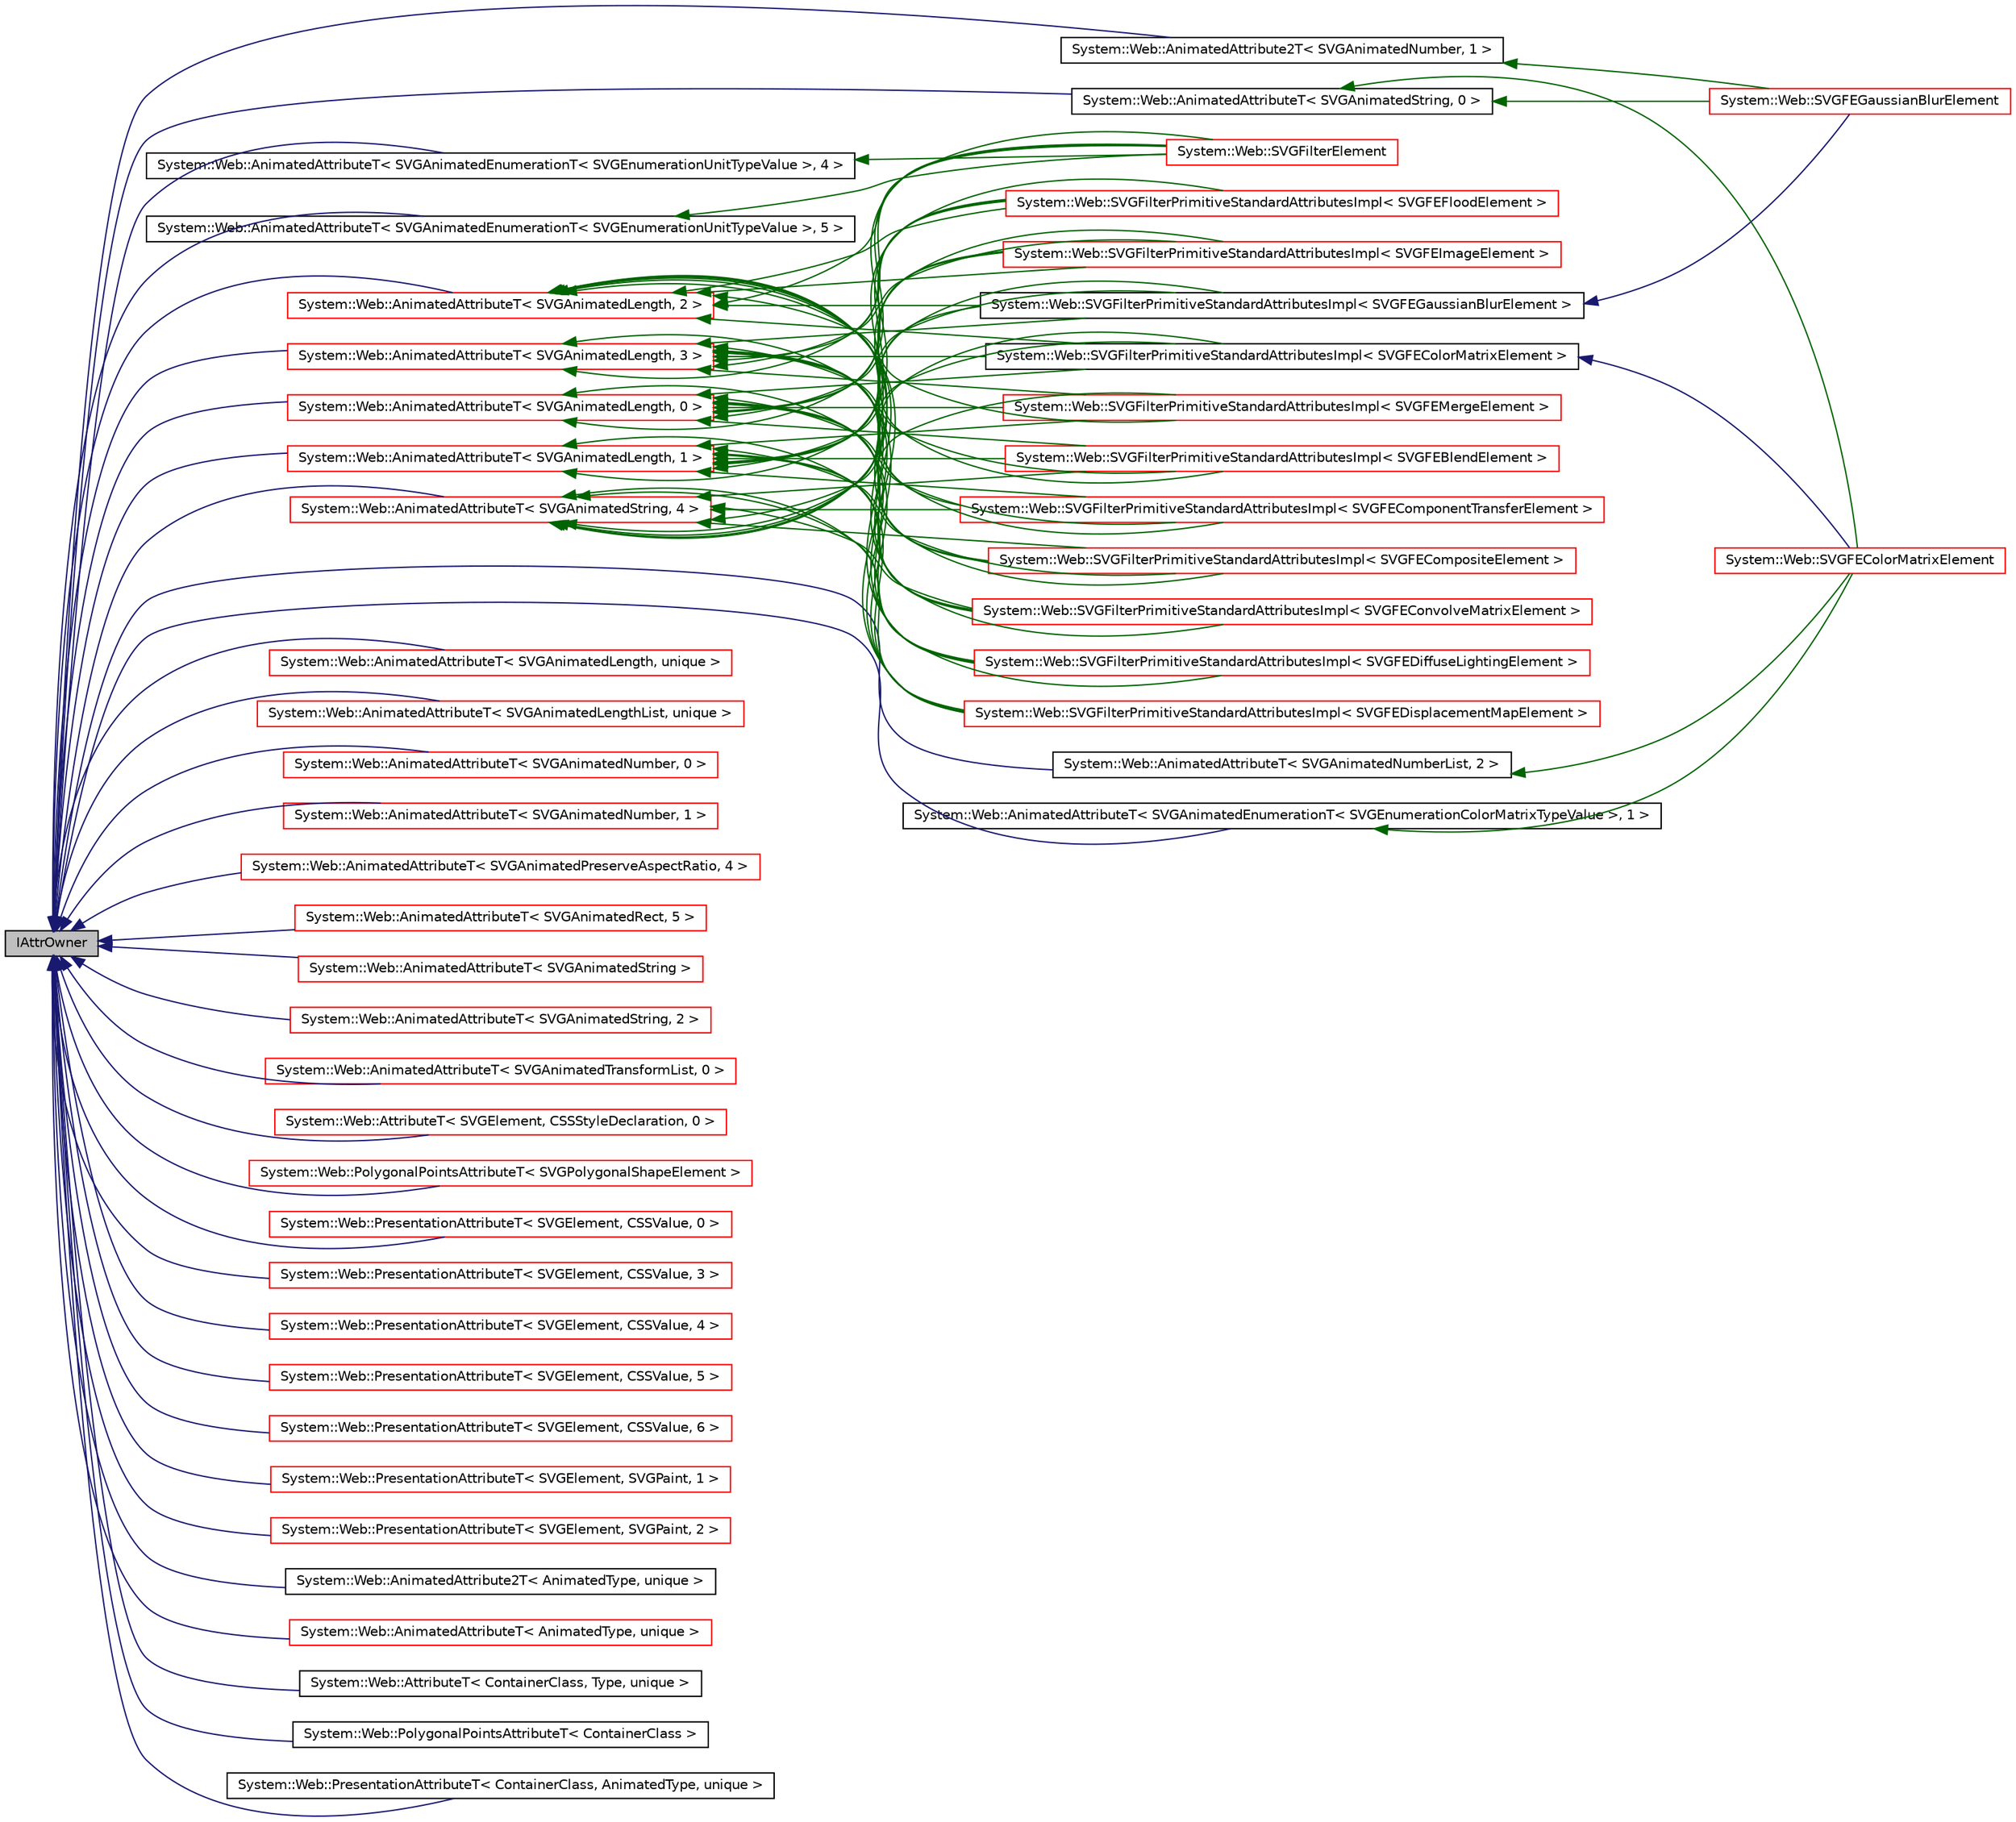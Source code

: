 digraph G
{
  edge [fontname="Helvetica",fontsize="10",labelfontname="Helvetica",labelfontsize="10"];
  node [fontname="Helvetica",fontsize="10",shape=record];
  rankdir="LR";
  Node1 [label="IAttrOwner",height=0.2,width=0.4,color="black", fillcolor="grey75", style="filled" fontcolor="black"];
  Node1 -> Node2 [dir="back",color="midnightblue",fontsize="10",style="solid",fontname="Helvetica"];
  Node2 [label="System::Web::AnimatedAttribute2T\< SVGAnimatedNumber, 1 \>",height=0.2,width=0.4,color="black", fillcolor="white", style="filled",URL="$class_system_1_1_web_1_1_animated_attribute2_t.html"];
  Node2 -> Node3 [dir="back",color="darkgreen",fontsize="10",style="solid",fontname="Helvetica"];
  Node3 [label="System::Web::SVGFEGaussianBlurElement",height=0.2,width=0.4,color="red", fillcolor="white", style="filled",URL="$class_system_1_1_web_1_1_s_v_g_f_e_gaussian_blur_element.html"];
  Node1 -> Node4 [dir="back",color="midnightblue",fontsize="10",style="solid",fontname="Helvetica"];
  Node4 [label="System::Web::AnimatedAttributeT\< SVGAnimatedEnumerationT\< SVGEnumerationColorMatrixTypeValue \>, 1 \>",height=0.2,width=0.4,color="black", fillcolor="white", style="filled",URL="$class_system_1_1_web_1_1_animated_attribute_t.html"];
  Node4 -> Node5 [dir="back",color="darkgreen",fontsize="10",style="solid",fontname="Helvetica"];
  Node5 [label="System::Web::SVGFEColorMatrixElement",height=0.2,width=0.4,color="red", fillcolor="white", style="filled",URL="$class_system_1_1_web_1_1_s_v_g_f_e_color_matrix_element.html"];
  Node1 -> Node6 [dir="back",color="midnightblue",fontsize="10",style="solid",fontname="Helvetica"];
  Node6 [label="System::Web::AnimatedAttributeT\< SVGAnimatedEnumerationT\< SVGEnumerationUnitTypeValue \>, 4 \>",height=0.2,width=0.4,color="black", fillcolor="white", style="filled",URL="$class_system_1_1_web_1_1_animated_attribute_t.html"];
  Node6 -> Node7 [dir="back",color="darkgreen",fontsize="10",style="solid",fontname="Helvetica"];
  Node7 [label="System::Web::SVGFilterElement",height=0.2,width=0.4,color="red", fillcolor="white", style="filled",URL="$class_system_1_1_web_1_1_s_v_g_filter_element.html"];
  Node1 -> Node8 [dir="back",color="midnightblue",fontsize="10",style="solid",fontname="Helvetica"];
  Node8 [label="System::Web::AnimatedAttributeT\< SVGAnimatedEnumerationT\< SVGEnumerationUnitTypeValue \>, 5 \>",height=0.2,width=0.4,color="black", fillcolor="white", style="filled",URL="$class_system_1_1_web_1_1_animated_attribute_t.html"];
  Node8 -> Node7 [dir="back",color="darkgreen",fontsize="10",style="solid",fontname="Helvetica"];
  Node1 -> Node9 [dir="back",color="midnightblue",fontsize="10",style="solid",fontname="Helvetica"];
  Node9 [label="System::Web::AnimatedAttributeT\< SVGAnimatedLength, 0 \>",height=0.2,width=0.4,color="red", fillcolor="white", style="filled",URL="$class_system_1_1_web_1_1_animated_attribute_t.html"];
  Node9 -> Node10 [dir="back",color="darkgreen",fontsize="10",style="solid",fontname="Helvetica"];
  Node10 [label="System::Web::SVGFilterPrimitiveStandardAttributesImpl\< SVGFEBlendElement \>",height=0.2,width=0.4,color="red", fillcolor="white", style="filled",URL="$class_system_1_1_web_1_1_s_v_g_filter_primitive_standard_attributes_impl.html"];
  Node9 -> Node11 [dir="back",color="darkgreen",fontsize="10",style="solid",fontname="Helvetica"];
  Node11 [label="System::Web::SVGFilterPrimitiveStandardAttributesImpl\< SVGFEColorMatrixElement \>",height=0.2,width=0.4,color="black", fillcolor="white", style="filled",URL="$class_system_1_1_web_1_1_s_v_g_filter_primitive_standard_attributes_impl.html"];
  Node11 -> Node5 [dir="back",color="midnightblue",fontsize="10",style="solid",fontname="Helvetica"];
  Node9 -> Node12 [dir="back",color="darkgreen",fontsize="10",style="solid",fontname="Helvetica"];
  Node12 [label="System::Web::SVGFilterPrimitiveStandardAttributesImpl\< SVGFEComponentTransferElement \>",height=0.2,width=0.4,color="red", fillcolor="white", style="filled",URL="$class_system_1_1_web_1_1_s_v_g_filter_primitive_standard_attributes_impl.html"];
  Node9 -> Node13 [dir="back",color="darkgreen",fontsize="10",style="solid",fontname="Helvetica"];
  Node13 [label="System::Web::SVGFilterPrimitiveStandardAttributesImpl\< SVGFECompositeElement \>",height=0.2,width=0.4,color="red", fillcolor="white", style="filled",URL="$class_system_1_1_web_1_1_s_v_g_filter_primitive_standard_attributes_impl.html"];
  Node9 -> Node14 [dir="back",color="darkgreen",fontsize="10",style="solid",fontname="Helvetica"];
  Node14 [label="System::Web::SVGFilterPrimitiveStandardAttributesImpl\< SVGFEConvolveMatrixElement \>",height=0.2,width=0.4,color="red", fillcolor="white", style="filled",URL="$class_system_1_1_web_1_1_s_v_g_filter_primitive_standard_attributes_impl.html"];
  Node9 -> Node15 [dir="back",color="darkgreen",fontsize="10",style="solid",fontname="Helvetica"];
  Node15 [label="System::Web::SVGFilterPrimitiveStandardAttributesImpl\< SVGFEDiffuseLightingElement \>",height=0.2,width=0.4,color="red", fillcolor="white", style="filled",URL="$class_system_1_1_web_1_1_s_v_g_filter_primitive_standard_attributes_impl.html"];
  Node9 -> Node16 [dir="back",color="darkgreen",fontsize="10",style="solid",fontname="Helvetica"];
  Node16 [label="System::Web::SVGFilterPrimitiveStandardAttributesImpl\< SVGFEDisplacementMapElement \>",height=0.2,width=0.4,color="red", fillcolor="white", style="filled",URL="$class_system_1_1_web_1_1_s_v_g_filter_primitive_standard_attributes_impl.html"];
  Node9 -> Node17 [dir="back",color="darkgreen",fontsize="10",style="solid",fontname="Helvetica"];
  Node17 [label="System::Web::SVGFilterPrimitiveStandardAttributesImpl\< SVGFEFloodElement \>",height=0.2,width=0.4,color="red", fillcolor="white", style="filled",URL="$class_system_1_1_web_1_1_s_v_g_filter_primitive_standard_attributes_impl.html"];
  Node9 -> Node18 [dir="back",color="darkgreen",fontsize="10",style="solid",fontname="Helvetica"];
  Node18 [label="System::Web::SVGFilterPrimitiveStandardAttributesImpl\< SVGFEGaussianBlurElement \>",height=0.2,width=0.4,color="black", fillcolor="white", style="filled",URL="$class_system_1_1_web_1_1_s_v_g_filter_primitive_standard_attributes_impl.html"];
  Node18 -> Node3 [dir="back",color="midnightblue",fontsize="10",style="solid",fontname="Helvetica"];
  Node9 -> Node19 [dir="back",color="darkgreen",fontsize="10",style="solid",fontname="Helvetica"];
  Node19 [label="System::Web::SVGFilterPrimitiveStandardAttributesImpl\< SVGFEImageElement \>",height=0.2,width=0.4,color="red", fillcolor="white", style="filled",URL="$class_system_1_1_web_1_1_s_v_g_filter_primitive_standard_attributes_impl.html"];
  Node9 -> Node20 [dir="back",color="darkgreen",fontsize="10",style="solid",fontname="Helvetica"];
  Node20 [label="System::Web::SVGFilterPrimitiveStandardAttributesImpl\< SVGFEMergeElement \>",height=0.2,width=0.4,color="red", fillcolor="white", style="filled",URL="$class_system_1_1_web_1_1_s_v_g_filter_primitive_standard_attributes_impl.html"];
  Node9 -> Node7 [dir="back",color="darkgreen",fontsize="10",style="solid",fontname="Helvetica"];
  Node1 -> Node21 [dir="back",color="midnightblue",fontsize="10",style="solid",fontname="Helvetica"];
  Node21 [label="System::Web::AnimatedAttributeT\< SVGAnimatedLength, 1 \>",height=0.2,width=0.4,color="red", fillcolor="white", style="filled",URL="$class_system_1_1_web_1_1_animated_attribute_t.html"];
  Node21 -> Node10 [dir="back",color="darkgreen",fontsize="10",style="solid",fontname="Helvetica"];
  Node21 -> Node11 [dir="back",color="darkgreen",fontsize="10",style="solid",fontname="Helvetica"];
  Node21 -> Node12 [dir="back",color="darkgreen",fontsize="10",style="solid",fontname="Helvetica"];
  Node21 -> Node13 [dir="back",color="darkgreen",fontsize="10",style="solid",fontname="Helvetica"];
  Node21 -> Node14 [dir="back",color="darkgreen",fontsize="10",style="solid",fontname="Helvetica"];
  Node21 -> Node15 [dir="back",color="darkgreen",fontsize="10",style="solid",fontname="Helvetica"];
  Node21 -> Node16 [dir="back",color="darkgreen",fontsize="10",style="solid",fontname="Helvetica"];
  Node21 -> Node17 [dir="back",color="darkgreen",fontsize="10",style="solid",fontname="Helvetica"];
  Node21 -> Node18 [dir="back",color="darkgreen",fontsize="10",style="solid",fontname="Helvetica"];
  Node21 -> Node19 [dir="back",color="darkgreen",fontsize="10",style="solid",fontname="Helvetica"];
  Node21 -> Node20 [dir="back",color="darkgreen",fontsize="10",style="solid",fontname="Helvetica"];
  Node21 -> Node7 [dir="back",color="darkgreen",fontsize="10",style="solid",fontname="Helvetica"];
  Node1 -> Node22 [dir="back",color="midnightblue",fontsize="10",style="solid",fontname="Helvetica"];
  Node22 [label="System::Web::AnimatedAttributeT\< SVGAnimatedLength, 2 \>",height=0.2,width=0.4,color="red", fillcolor="white", style="filled",URL="$class_system_1_1_web_1_1_animated_attribute_t.html"];
  Node22 -> Node10 [dir="back",color="darkgreen",fontsize="10",style="solid",fontname="Helvetica"];
  Node22 -> Node11 [dir="back",color="darkgreen",fontsize="10",style="solid",fontname="Helvetica"];
  Node22 -> Node12 [dir="back",color="darkgreen",fontsize="10",style="solid",fontname="Helvetica"];
  Node22 -> Node13 [dir="back",color="darkgreen",fontsize="10",style="solid",fontname="Helvetica"];
  Node22 -> Node14 [dir="back",color="darkgreen",fontsize="10",style="solid",fontname="Helvetica"];
  Node22 -> Node15 [dir="back",color="darkgreen",fontsize="10",style="solid",fontname="Helvetica"];
  Node22 -> Node16 [dir="back",color="darkgreen",fontsize="10",style="solid",fontname="Helvetica"];
  Node22 -> Node17 [dir="back",color="darkgreen",fontsize="10",style="solid",fontname="Helvetica"];
  Node22 -> Node18 [dir="back",color="darkgreen",fontsize="10",style="solid",fontname="Helvetica"];
  Node22 -> Node19 [dir="back",color="darkgreen",fontsize="10",style="solid",fontname="Helvetica"];
  Node22 -> Node20 [dir="back",color="darkgreen",fontsize="10",style="solid",fontname="Helvetica"];
  Node22 -> Node7 [dir="back",color="darkgreen",fontsize="10",style="solid",fontname="Helvetica"];
  Node1 -> Node23 [dir="back",color="midnightblue",fontsize="10",style="solid",fontname="Helvetica"];
  Node23 [label="System::Web::AnimatedAttributeT\< SVGAnimatedLength, 3 \>",height=0.2,width=0.4,color="red", fillcolor="white", style="filled",URL="$class_system_1_1_web_1_1_animated_attribute_t.html"];
  Node23 -> Node10 [dir="back",color="darkgreen",fontsize="10",style="solid",fontname="Helvetica"];
  Node23 -> Node11 [dir="back",color="darkgreen",fontsize="10",style="solid",fontname="Helvetica"];
  Node23 -> Node12 [dir="back",color="darkgreen",fontsize="10",style="solid",fontname="Helvetica"];
  Node23 -> Node13 [dir="back",color="darkgreen",fontsize="10",style="solid",fontname="Helvetica"];
  Node23 -> Node14 [dir="back",color="darkgreen",fontsize="10",style="solid",fontname="Helvetica"];
  Node23 -> Node15 [dir="back",color="darkgreen",fontsize="10",style="solid",fontname="Helvetica"];
  Node23 -> Node16 [dir="back",color="darkgreen",fontsize="10",style="solid",fontname="Helvetica"];
  Node23 -> Node17 [dir="back",color="darkgreen",fontsize="10",style="solid",fontname="Helvetica"];
  Node23 -> Node18 [dir="back",color="darkgreen",fontsize="10",style="solid",fontname="Helvetica"];
  Node23 -> Node19 [dir="back",color="darkgreen",fontsize="10",style="solid",fontname="Helvetica"];
  Node23 -> Node20 [dir="back",color="darkgreen",fontsize="10",style="solid",fontname="Helvetica"];
  Node23 -> Node7 [dir="back",color="darkgreen",fontsize="10",style="solid",fontname="Helvetica"];
  Node1 -> Node24 [dir="back",color="midnightblue",fontsize="10",style="solid",fontname="Helvetica"];
  Node24 [label="System::Web::AnimatedAttributeT\< SVGAnimatedLength, unique \>",height=0.2,width=0.4,color="red", fillcolor="white", style="filled",URL="$class_system_1_1_web_1_1_animated_attribute_t.html"];
  Node1 -> Node25 [dir="back",color="midnightblue",fontsize="10",style="solid",fontname="Helvetica"];
  Node25 [label="System::Web::AnimatedAttributeT\< SVGAnimatedLengthList, unique \>",height=0.2,width=0.4,color="red", fillcolor="white", style="filled",URL="$class_system_1_1_web_1_1_animated_attribute_t.html"];
  Node1 -> Node26 [dir="back",color="midnightblue",fontsize="10",style="solid",fontname="Helvetica"];
  Node26 [label="System::Web::AnimatedAttributeT\< SVGAnimatedNumber, 0 \>",height=0.2,width=0.4,color="red", fillcolor="white", style="filled",URL="$class_system_1_1_web_1_1_animated_attribute_t.html"];
  Node1 -> Node27 [dir="back",color="midnightblue",fontsize="10",style="solid",fontname="Helvetica"];
  Node27 [label="System::Web::AnimatedAttributeT\< SVGAnimatedNumber, 1 \>",height=0.2,width=0.4,color="red", fillcolor="white", style="filled",URL="$class_system_1_1_web_1_1_animated_attribute_t.html"];
  Node1 -> Node28 [dir="back",color="midnightblue",fontsize="10",style="solid",fontname="Helvetica"];
  Node28 [label="System::Web::AnimatedAttributeT\< SVGAnimatedNumberList, 2 \>",height=0.2,width=0.4,color="black", fillcolor="white", style="filled",URL="$class_system_1_1_web_1_1_animated_attribute_t.html"];
  Node28 -> Node5 [dir="back",color="darkgreen",fontsize="10",style="solid",fontname="Helvetica"];
  Node1 -> Node29 [dir="back",color="midnightblue",fontsize="10",style="solid",fontname="Helvetica"];
  Node29 [label="System::Web::AnimatedAttributeT\< SVGAnimatedPreserveAspectRatio, 4 \>",height=0.2,width=0.4,color="red", fillcolor="white", style="filled",URL="$class_system_1_1_web_1_1_animated_attribute_t.html"];
  Node1 -> Node30 [dir="back",color="midnightblue",fontsize="10",style="solid",fontname="Helvetica"];
  Node30 [label="System::Web::AnimatedAttributeT\< SVGAnimatedRect, 5 \>",height=0.2,width=0.4,color="red", fillcolor="white", style="filled",URL="$class_system_1_1_web_1_1_animated_attribute_t.html"];
  Node1 -> Node31 [dir="back",color="midnightblue",fontsize="10",style="solid",fontname="Helvetica"];
  Node31 [label="System::Web::AnimatedAttributeT\< SVGAnimatedString \>",height=0.2,width=0.4,color="red", fillcolor="white", style="filled",URL="$class_system_1_1_web_1_1_animated_attribute_t.html"];
  Node1 -> Node32 [dir="back",color="midnightblue",fontsize="10",style="solid",fontname="Helvetica"];
  Node32 [label="System::Web::AnimatedAttributeT\< SVGAnimatedString, 0 \>",height=0.2,width=0.4,color="black", fillcolor="white", style="filled",URL="$class_system_1_1_web_1_1_animated_attribute_t.html"];
  Node32 -> Node5 [dir="back",color="darkgreen",fontsize="10",style="solid",fontname="Helvetica"];
  Node32 -> Node3 [dir="back",color="darkgreen",fontsize="10",style="solid",fontname="Helvetica"];
  Node1 -> Node33 [dir="back",color="midnightblue",fontsize="10",style="solid",fontname="Helvetica"];
  Node33 [label="System::Web::AnimatedAttributeT\< SVGAnimatedString, 2 \>",height=0.2,width=0.4,color="red", fillcolor="white", style="filled",URL="$class_system_1_1_web_1_1_animated_attribute_t.html"];
  Node1 -> Node34 [dir="back",color="midnightblue",fontsize="10",style="solid",fontname="Helvetica"];
  Node34 [label="System::Web::AnimatedAttributeT\< SVGAnimatedString, 4 \>",height=0.2,width=0.4,color="red", fillcolor="white", style="filled",URL="$class_system_1_1_web_1_1_animated_attribute_t.html"];
  Node34 -> Node10 [dir="back",color="darkgreen",fontsize="10",style="solid",fontname="Helvetica"];
  Node34 -> Node11 [dir="back",color="darkgreen",fontsize="10",style="solid",fontname="Helvetica"];
  Node34 -> Node12 [dir="back",color="darkgreen",fontsize="10",style="solid",fontname="Helvetica"];
  Node34 -> Node13 [dir="back",color="darkgreen",fontsize="10",style="solid",fontname="Helvetica"];
  Node34 -> Node14 [dir="back",color="darkgreen",fontsize="10",style="solid",fontname="Helvetica"];
  Node34 -> Node15 [dir="back",color="darkgreen",fontsize="10",style="solid",fontname="Helvetica"];
  Node34 -> Node16 [dir="back",color="darkgreen",fontsize="10",style="solid",fontname="Helvetica"];
  Node34 -> Node17 [dir="back",color="darkgreen",fontsize="10",style="solid",fontname="Helvetica"];
  Node34 -> Node18 [dir="back",color="darkgreen",fontsize="10",style="solid",fontname="Helvetica"];
  Node34 -> Node19 [dir="back",color="darkgreen",fontsize="10",style="solid",fontname="Helvetica"];
  Node34 -> Node20 [dir="back",color="darkgreen",fontsize="10",style="solid",fontname="Helvetica"];
  Node1 -> Node35 [dir="back",color="midnightblue",fontsize="10",style="solid",fontname="Helvetica"];
  Node35 [label="System::Web::AnimatedAttributeT\< SVGAnimatedTransformList, 0 \>",height=0.2,width=0.4,color="red", fillcolor="white", style="filled",URL="$class_system_1_1_web_1_1_animated_attribute_t.html"];
  Node1 -> Node36 [dir="back",color="midnightblue",fontsize="10",style="solid",fontname="Helvetica"];
  Node36 [label="System::Web::AttributeT\< SVGElement, CSSStyleDeclaration, 0 \>",height=0.2,width=0.4,color="red", fillcolor="white", style="filled",URL="$class_system_1_1_web_1_1_attribute_t.html"];
  Node1 -> Node37 [dir="back",color="midnightblue",fontsize="10",style="solid",fontname="Helvetica"];
  Node37 [label="System::Web::PolygonalPointsAttributeT\< SVGPolygonalShapeElement \>",height=0.2,width=0.4,color="red", fillcolor="white", style="filled",URL="$class_system_1_1_web_1_1_polygonal_points_attribute_t.html"];
  Node1 -> Node38 [dir="back",color="midnightblue",fontsize="10",style="solid",fontname="Helvetica"];
  Node38 [label="System::Web::PresentationAttributeT\< SVGElement, CSSValue, 0 \>",height=0.2,width=0.4,color="red", fillcolor="white", style="filled",URL="$class_system_1_1_web_1_1_presentation_attribute_t.html"];
  Node1 -> Node39 [dir="back",color="midnightblue",fontsize="10",style="solid",fontname="Helvetica"];
  Node39 [label="System::Web::PresentationAttributeT\< SVGElement, CSSValue, 3 \>",height=0.2,width=0.4,color="red", fillcolor="white", style="filled",URL="$class_system_1_1_web_1_1_presentation_attribute_t.html"];
  Node1 -> Node40 [dir="back",color="midnightblue",fontsize="10",style="solid",fontname="Helvetica"];
  Node40 [label="System::Web::PresentationAttributeT\< SVGElement, CSSValue, 4 \>",height=0.2,width=0.4,color="red", fillcolor="white", style="filled",URL="$class_system_1_1_web_1_1_presentation_attribute_t.html"];
  Node1 -> Node41 [dir="back",color="midnightblue",fontsize="10",style="solid",fontname="Helvetica"];
  Node41 [label="System::Web::PresentationAttributeT\< SVGElement, CSSValue, 5 \>",height=0.2,width=0.4,color="red", fillcolor="white", style="filled",URL="$class_system_1_1_web_1_1_presentation_attribute_t.html"];
  Node1 -> Node42 [dir="back",color="midnightblue",fontsize="10",style="solid",fontname="Helvetica"];
  Node42 [label="System::Web::PresentationAttributeT\< SVGElement, CSSValue, 6 \>",height=0.2,width=0.4,color="red", fillcolor="white", style="filled",URL="$class_system_1_1_web_1_1_presentation_attribute_t.html"];
  Node1 -> Node43 [dir="back",color="midnightblue",fontsize="10",style="solid",fontname="Helvetica"];
  Node43 [label="System::Web::PresentationAttributeT\< SVGElement, SVGPaint, 1 \>",height=0.2,width=0.4,color="red", fillcolor="white", style="filled",URL="$class_system_1_1_web_1_1_presentation_attribute_t.html"];
  Node1 -> Node44 [dir="back",color="midnightblue",fontsize="10",style="solid",fontname="Helvetica"];
  Node44 [label="System::Web::PresentationAttributeT\< SVGElement, SVGPaint, 2 \>",height=0.2,width=0.4,color="red", fillcolor="white", style="filled",URL="$class_system_1_1_web_1_1_presentation_attribute_t.html"];
  Node1 -> Node45 [dir="back",color="midnightblue",fontsize="10",style="solid",fontname="Helvetica"];
  Node45 [label="System::Web::AnimatedAttribute2T\< AnimatedType, unique \>",height=0.2,width=0.4,color="black", fillcolor="white", style="filled",URL="$class_system_1_1_web_1_1_animated_attribute2_t.html"];
  Node1 -> Node46 [dir="back",color="midnightblue",fontsize="10",style="solid",fontname="Helvetica"];
  Node46 [label="System::Web::AnimatedAttributeT\< AnimatedType, unique \>",height=0.2,width=0.4,color="red", fillcolor="white", style="filled",URL="$class_system_1_1_web_1_1_animated_attribute_t.html"];
  Node1 -> Node47 [dir="back",color="midnightblue",fontsize="10",style="solid",fontname="Helvetica"];
  Node47 [label="System::Web::AttributeT\< ContainerClass, Type, unique \>",height=0.2,width=0.4,color="black", fillcolor="white", style="filled",URL="$class_system_1_1_web_1_1_attribute_t.html"];
  Node1 -> Node48 [dir="back",color="midnightblue",fontsize="10",style="solid",fontname="Helvetica"];
  Node48 [label="System::Web::PolygonalPointsAttributeT\< ContainerClass \>",height=0.2,width=0.4,color="black", fillcolor="white", style="filled",URL="$class_system_1_1_web_1_1_polygonal_points_attribute_t.html"];
  Node1 -> Node49 [dir="back",color="midnightblue",fontsize="10",style="solid",fontname="Helvetica"];
  Node49 [label="System::Web::PresentationAttributeT\< ContainerClass, AnimatedType, unique \>",height=0.2,width=0.4,color="black", fillcolor="white", style="filled",URL="$class_system_1_1_web_1_1_presentation_attribute_t.html"];
}
